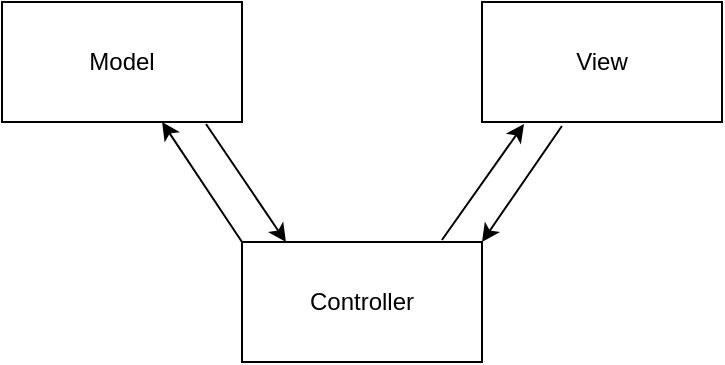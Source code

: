 <mxfile version="21.3.3" type="github">
  <diagram name="Page-1" id="6Fb1UpeegRMnGslX5uGk">
    <mxGraphModel dx="1215" dy="652" grid="1" gridSize="10" guides="1" tooltips="1" connect="1" arrows="1" fold="1" page="1" pageScale="1" pageWidth="850" pageHeight="1100" math="0" shadow="0">
      <root>
        <mxCell id="0" />
        <mxCell id="1" parent="0" />
        <mxCell id="Snfnm1RZUHgXp-elTZEX-1" value="Model" style="rounded=0;whiteSpace=wrap;html=1;" vertex="1" parent="1">
          <mxGeometry x="120" y="120" width="120" height="60" as="geometry" />
        </mxCell>
        <mxCell id="Snfnm1RZUHgXp-elTZEX-2" value="Controller" style="rounded=0;whiteSpace=wrap;html=1;" vertex="1" parent="1">
          <mxGeometry x="240" y="240" width="120" height="60" as="geometry" />
        </mxCell>
        <mxCell id="Snfnm1RZUHgXp-elTZEX-3" value="View" style="rounded=0;whiteSpace=wrap;html=1;" vertex="1" parent="1">
          <mxGeometry x="360" y="120" width="120" height="60" as="geometry" />
        </mxCell>
        <mxCell id="Snfnm1RZUHgXp-elTZEX-6" value="" style="endArrow=classic;html=1;rounded=0;exitX=0;exitY=0;exitDx=0;exitDy=0;entryX=0.667;entryY=1;entryDx=0;entryDy=0;entryPerimeter=0;" edge="1" parent="1" source="Snfnm1RZUHgXp-elTZEX-2" target="Snfnm1RZUHgXp-elTZEX-1">
          <mxGeometry width="50" height="50" relative="1" as="geometry">
            <mxPoint x="155" y="280" as="sourcePoint" />
            <mxPoint x="205" y="230" as="targetPoint" />
            <Array as="points" />
          </mxGeometry>
        </mxCell>
        <mxCell id="Snfnm1RZUHgXp-elTZEX-7" value="" style="endArrow=classic;html=1;rounded=0;exitX=0.333;exitY=1.033;exitDx=0;exitDy=0;exitPerimeter=0;entryX=1;entryY=0;entryDx=0;entryDy=0;" edge="1" parent="1" source="Snfnm1RZUHgXp-elTZEX-3" target="Snfnm1RZUHgXp-elTZEX-2">
          <mxGeometry width="50" height="50" relative="1" as="geometry">
            <mxPoint x="400" y="370" as="sourcePoint" />
            <mxPoint x="450" y="320" as="targetPoint" />
          </mxGeometry>
        </mxCell>
        <mxCell id="Snfnm1RZUHgXp-elTZEX-8" value="" style="endArrow=classic;html=1;rounded=0;entryX=0.183;entryY=0;entryDx=0;entryDy=0;exitX=0.85;exitY=1.017;exitDx=0;exitDy=0;exitPerimeter=0;entryPerimeter=0;" edge="1" parent="1" source="Snfnm1RZUHgXp-elTZEX-1" target="Snfnm1RZUHgXp-elTZEX-2">
          <mxGeometry width="50" height="50" relative="1" as="geometry">
            <mxPoint x="400" y="370" as="sourcePoint" />
            <mxPoint x="450" y="320" as="targetPoint" />
          </mxGeometry>
        </mxCell>
        <mxCell id="Snfnm1RZUHgXp-elTZEX-9" value="" style="endArrow=classic;html=1;rounded=0;exitX=0.833;exitY=-0.017;exitDx=0;exitDy=0;exitPerimeter=0;entryX=0.175;entryY=1.017;entryDx=0;entryDy=0;entryPerimeter=0;" edge="1" parent="1" source="Snfnm1RZUHgXp-elTZEX-2" target="Snfnm1RZUHgXp-elTZEX-3">
          <mxGeometry width="50" height="50" relative="1" as="geometry">
            <mxPoint x="400" y="370" as="sourcePoint" />
            <mxPoint x="450" y="320" as="targetPoint" />
          </mxGeometry>
        </mxCell>
      </root>
    </mxGraphModel>
  </diagram>
</mxfile>
